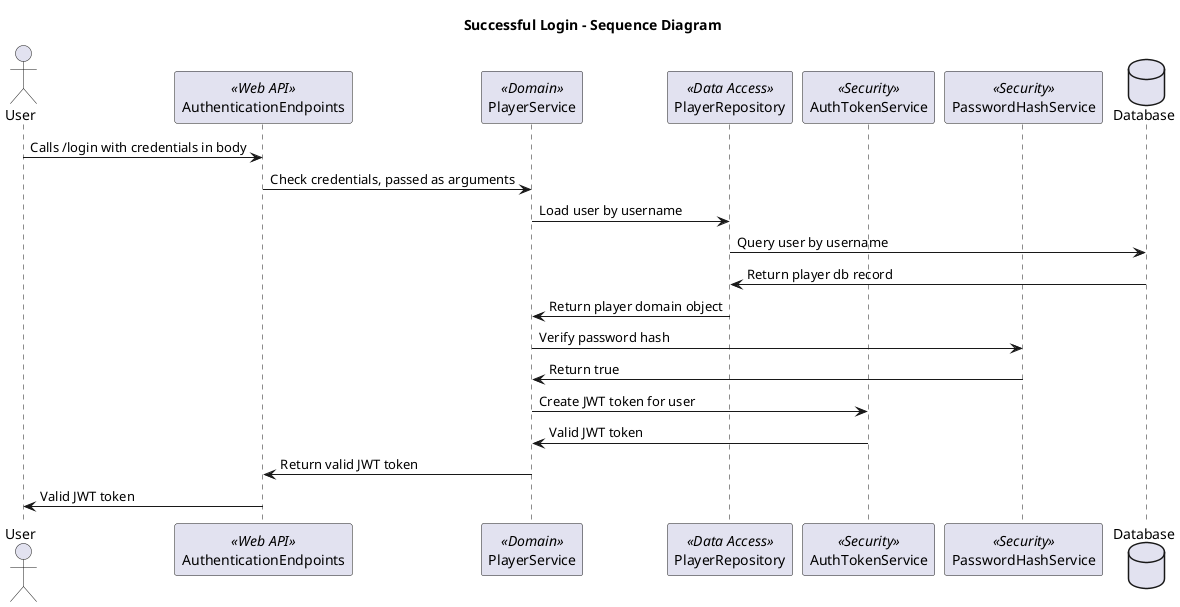 @startuml

title "Successful Login - Sequence Diagram"

actor User
participant AuthenticationEndpoints <<Web API>>
participant PlayerService <<Domain>>
participant PlayerRepository <<Data Access>>
participant AuthTokenService <<Security>>
participant PasswordHashService <<Security>>
database Database

User -> AuthenticationEndpoints : Calls /login with credentials in body
AuthenticationEndpoints -> PlayerService : Check credentials, passed as arguments
PlayerService -> PlayerRepository : Load user by username
PlayerRepository -> Database : Query user by username
Database -> PlayerRepository : Return player db record
PlayerRepository -> PlayerService : Return player domain object
PlayerService -> PasswordHashService : Verify password hash
PasswordHashService -> PlayerService : Return true
PlayerService -> AuthTokenService : Create JWT token for user
AuthTokenService -> PlayerService : Valid JWT token
PlayerService -> AuthenticationEndpoints : Return valid JWT token
AuthenticationEndpoints -> User : Valid JWT token

@enduml
